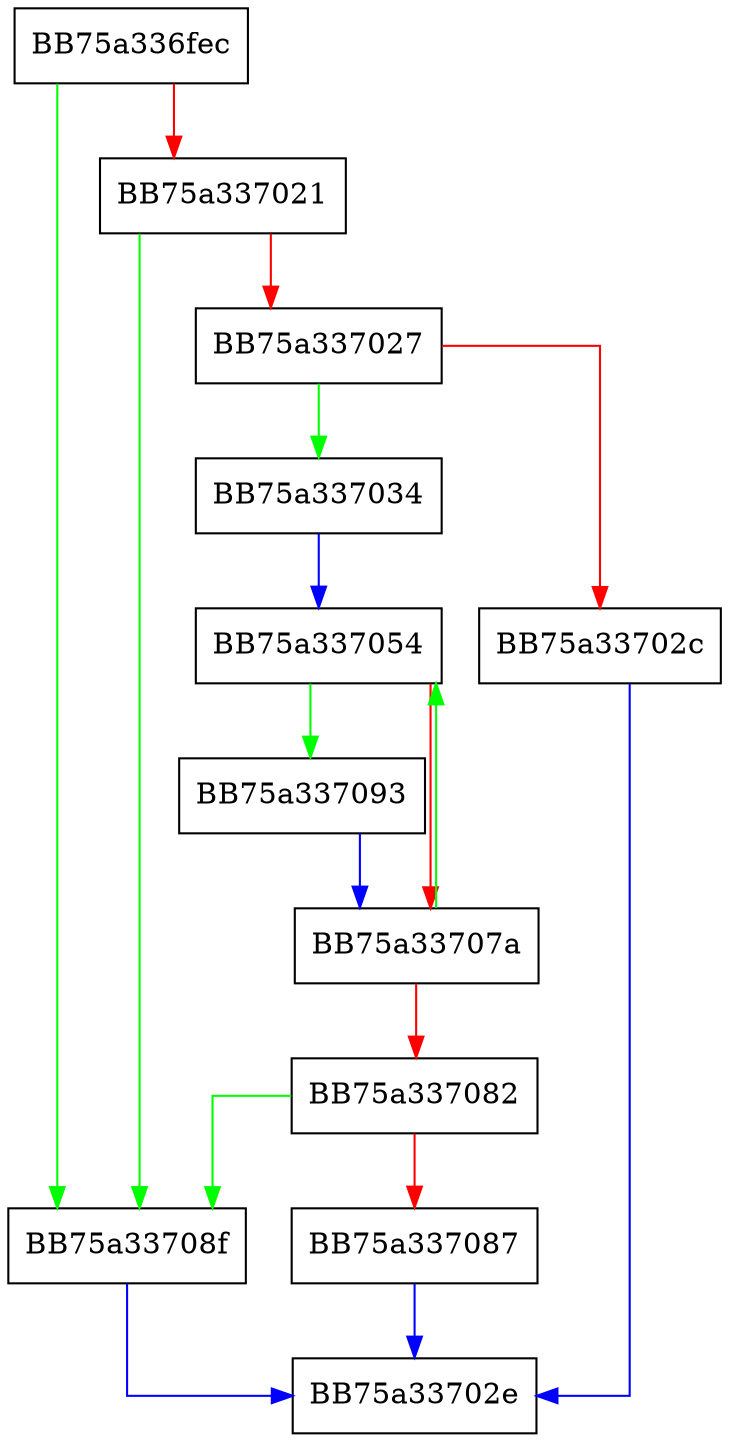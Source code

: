 digraph SetStackTrace {
  node [shape="box"];
  graph [splines=ortho];
  BB75a336fec -> BB75a33708f [color="green"];
  BB75a336fec -> BB75a337021 [color="red"];
  BB75a337021 -> BB75a33708f [color="green"];
  BB75a337021 -> BB75a337027 [color="red"];
  BB75a337027 -> BB75a337034 [color="green"];
  BB75a337027 -> BB75a33702c [color="red"];
  BB75a33702c -> BB75a33702e [color="blue"];
  BB75a337034 -> BB75a337054 [color="blue"];
  BB75a337054 -> BB75a337093 [color="green"];
  BB75a337054 -> BB75a33707a [color="red"];
  BB75a33707a -> BB75a337054 [color="green"];
  BB75a33707a -> BB75a337082 [color="red"];
  BB75a337082 -> BB75a33708f [color="green"];
  BB75a337082 -> BB75a337087 [color="red"];
  BB75a337087 -> BB75a33702e [color="blue"];
  BB75a33708f -> BB75a33702e [color="blue"];
  BB75a337093 -> BB75a33707a [color="blue"];
}